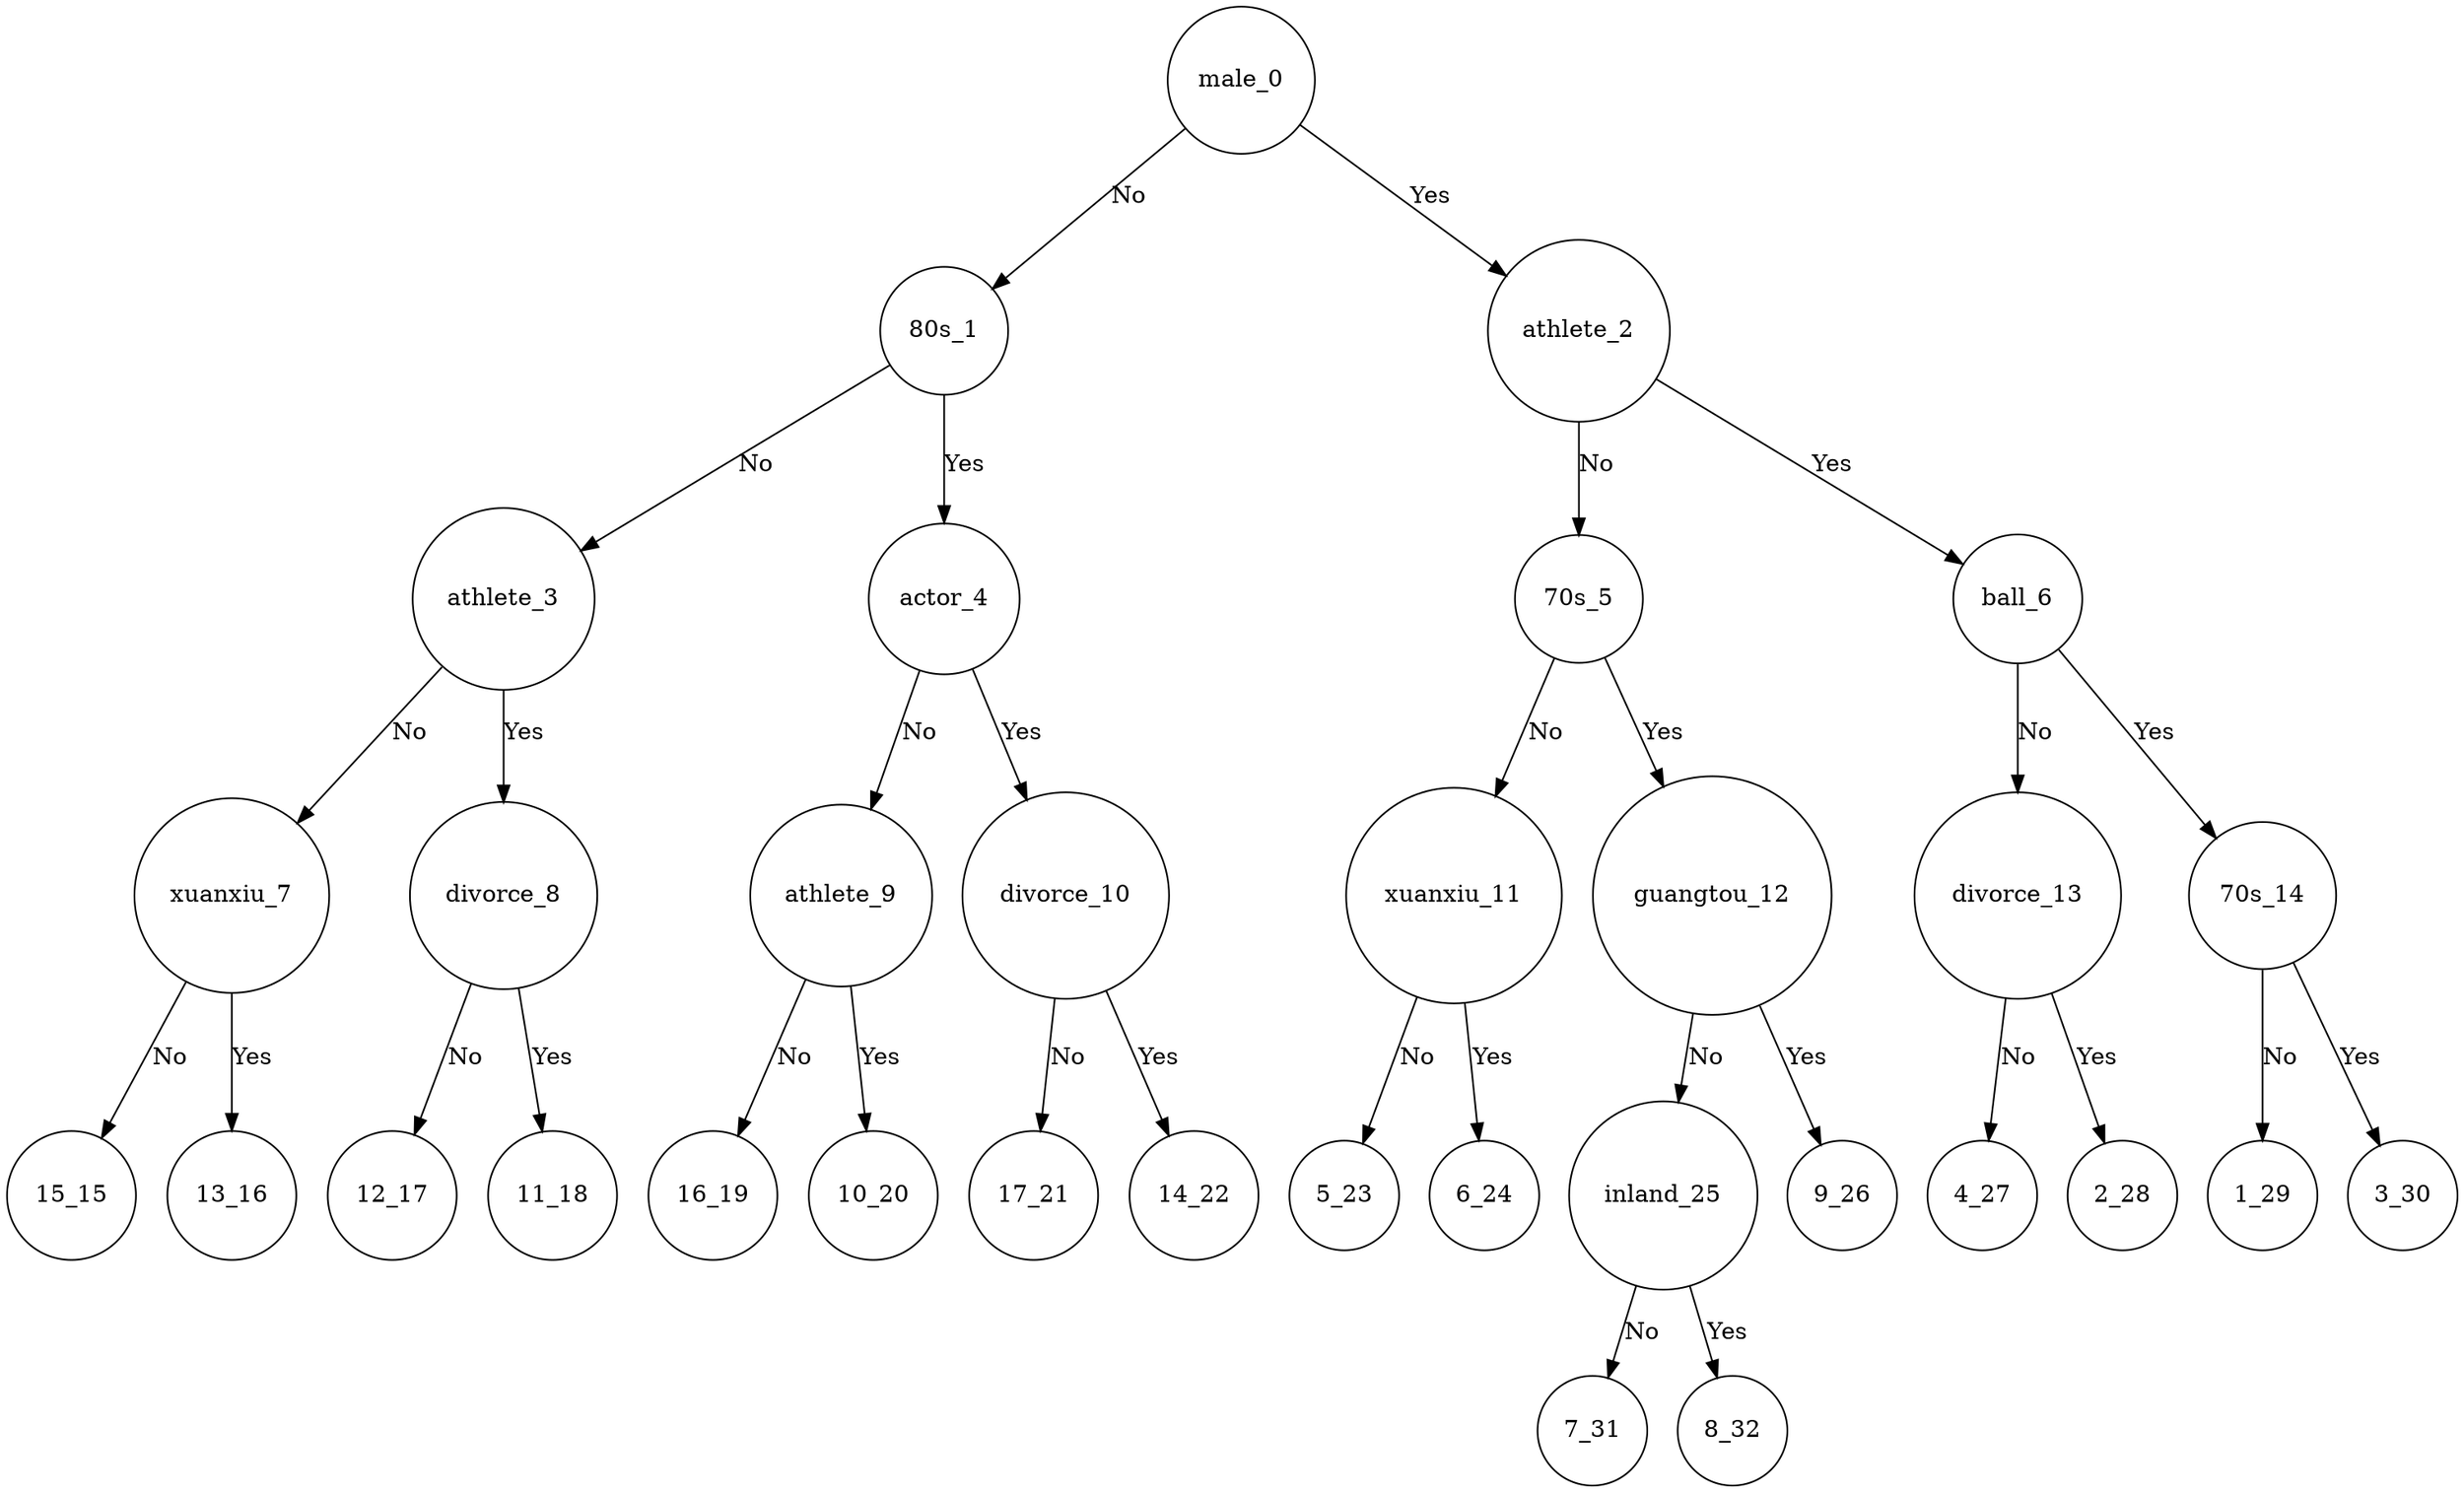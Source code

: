 digraph tree {
	node [shape=circle]
	male_0 -> "80s_1" [label=No]
	male_0 -> athlete_2 [label=Yes]
	"80s_1" -> athlete_3 [label=No]
	"80s_1" -> actor_4 [label=Yes]
	athlete_2 -> "70s_5" [label=No]
	athlete_2 -> ball_6 [label=Yes]
	athlete_3 -> xuanxiu_7 [label=No]
	athlete_3 -> divorce_8 [label=Yes]
	actor_4 -> athlete_9 [label=No]
	actor_4 -> divorce_10 [label=Yes]
	"70s_5" -> xuanxiu_11 [label=No]
	"70s_5" -> guangtou_12 [label=Yes]
	ball_6 -> divorce_13 [label=No]
	ball_6 -> "70s_14" [label=Yes]
	xuanxiu_7 -> "15_15" [label=No]
	xuanxiu_7 -> "13_16" [label=Yes]
	divorce_8 -> "12_17" [label=No]
	divorce_8 -> "11_18" [label=Yes]
	athlete_9 -> "16_19" [label=No]
	athlete_9 -> "10_20" [label=Yes]
	divorce_10 -> "17_21" [label=No]
	divorce_10 -> "14_22" [label=Yes]
	xuanxiu_11 -> "5_23" [label=No]
	xuanxiu_11 -> "6_24" [label=Yes]
	guangtou_12 -> inland_25 [label=No]
	guangtou_12 -> "9_26" [label=Yes]
	divorce_13 -> "4_27" [label=No]
	divorce_13 -> "2_28" [label=Yes]
	"70s_14" -> "1_29" [label=No]
	"70s_14" -> "3_30" [label=Yes]
	inland_25 -> "7_31" [label=No]
	inland_25 -> "8_32" [label=Yes]
}
